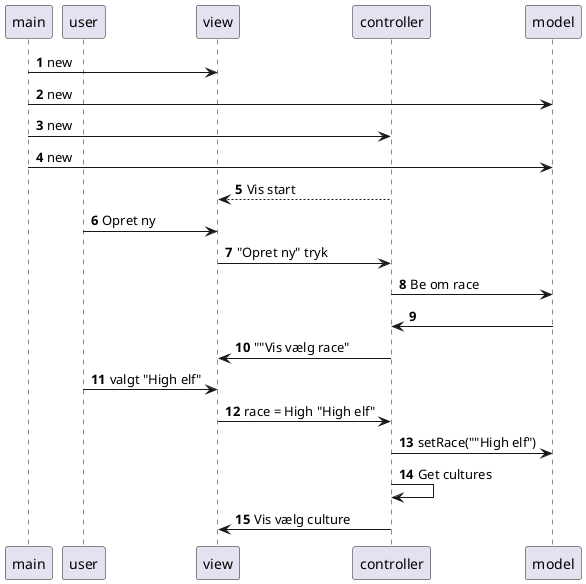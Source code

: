 @startuml
'https://plantuml.com/sequence-diagram

autonumber
participant main
participant user
participant view
participant controller
participant model


main -> view: new
main -> model: new
main -> controller: new
main-> model:new
controller --> view: Vis start
user -> view: Opret ny
view -> controller: "Opret ny" tryk
controller -> model: Be om race
model -> controller
controller -> view: ""Vis vælg race"
user -> view: valgt "High elf"
view -> controller: race = High "High elf"
controller -> model: setRace(""High elf")
controller -> controller: Get cultures
controller -> view: Vis vælg culture

@enduml